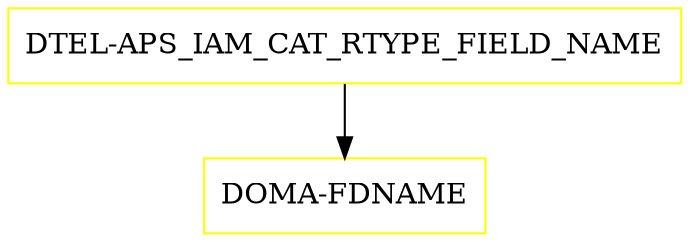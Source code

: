 digraph G {
  "DTEL-APS_IAM_CAT_RTYPE_FIELD_NAME" [shape=box,color=yellow];
  "DOMA-FDNAME" [shape=box,color=yellow,URL="./DOMA_FDNAME.html"];
  "DTEL-APS_IAM_CAT_RTYPE_FIELD_NAME" -> "DOMA-FDNAME";
}
